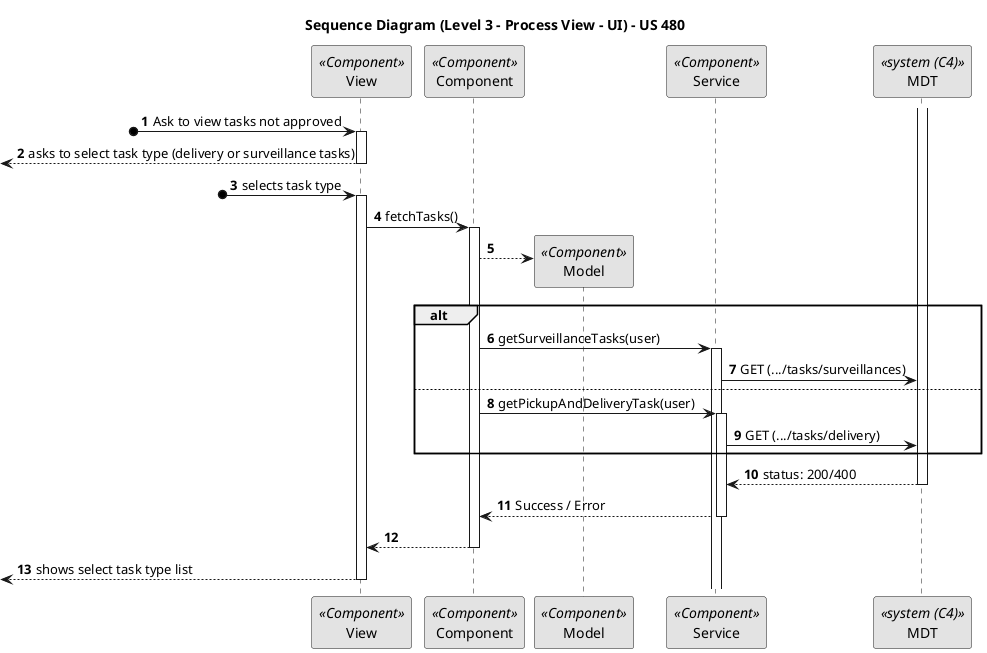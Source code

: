@startuml
skinparam monochrome true
skinparam packageStyle rectangle
skinparam shadowing false

title Sequence Diagram (Level 3 - Process View - UI) - US 480
autonumber

participant "View" as View <<Component>>
participant "Component" as Component <<Component>>
participant "Model" as Model <<Component>>
participant "Service" as Service <<Component>>
participant "MDT" as MD <<system (C4)>>

?o-> View : Ask to view tasks not approved
activate View

<-- View : asks to select task type (delivery or surveillance tasks)
deactivate View

?o-> View : selects task type
activate View
    View -> Component : fetchTasks()
    activate Component
        Component --> Model** :
        alt

        Component -> Service : getSurveillanceTasks(user)
        activate Service
            Service -> MD: GET (.../tasks/surveillances)
            else
        Component -> Service : getPickupAndDeliveryTask(user)
        activate Service
            Service -> MD: GET (.../tasks/delivery)

        end
            activate MD
            Service <-- MD: status: 200/400
            deactivate MD
            Service --> Component : Success / Error
        deactivate Service

        Component --> View
    deactivate Component
<-- View :  shows select task type list
deactivate View

@enduml
